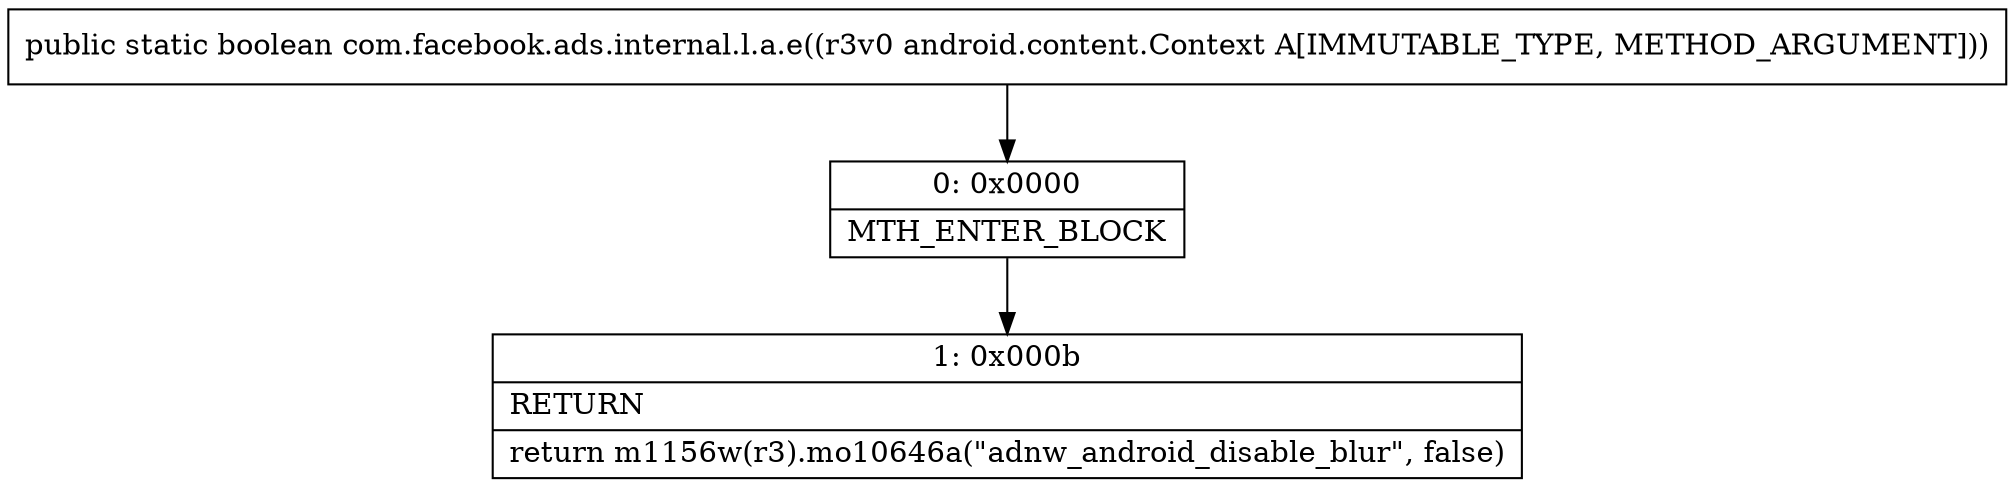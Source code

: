 digraph "CFG forcom.facebook.ads.internal.l.a.e(Landroid\/content\/Context;)Z" {
Node_0 [shape=record,label="{0\:\ 0x0000|MTH_ENTER_BLOCK\l}"];
Node_1 [shape=record,label="{1\:\ 0x000b|RETURN\l|return m1156w(r3).mo10646a(\"adnw_android_disable_blur\", false)\l}"];
MethodNode[shape=record,label="{public static boolean com.facebook.ads.internal.l.a.e((r3v0 android.content.Context A[IMMUTABLE_TYPE, METHOD_ARGUMENT])) }"];
MethodNode -> Node_0;
Node_0 -> Node_1;
}

